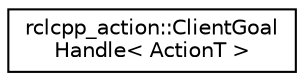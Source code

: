 digraph "Graphical Class Hierarchy"
{
  edge [fontname="Helvetica",fontsize="10",labelfontname="Helvetica",labelfontsize="10"];
  node [fontname="Helvetica",fontsize="10",shape=record];
  rankdir="LR";
  Node0 [label="rclcpp_action::ClientGoal\lHandle\< ActionT \>",height=0.2,width=0.4,color="black", fillcolor="white", style="filled",URL="$classrclcpp__action_1_1ClientGoalHandle.html",tooltip="Class for interacting with goals sent from action clients. "];
}
